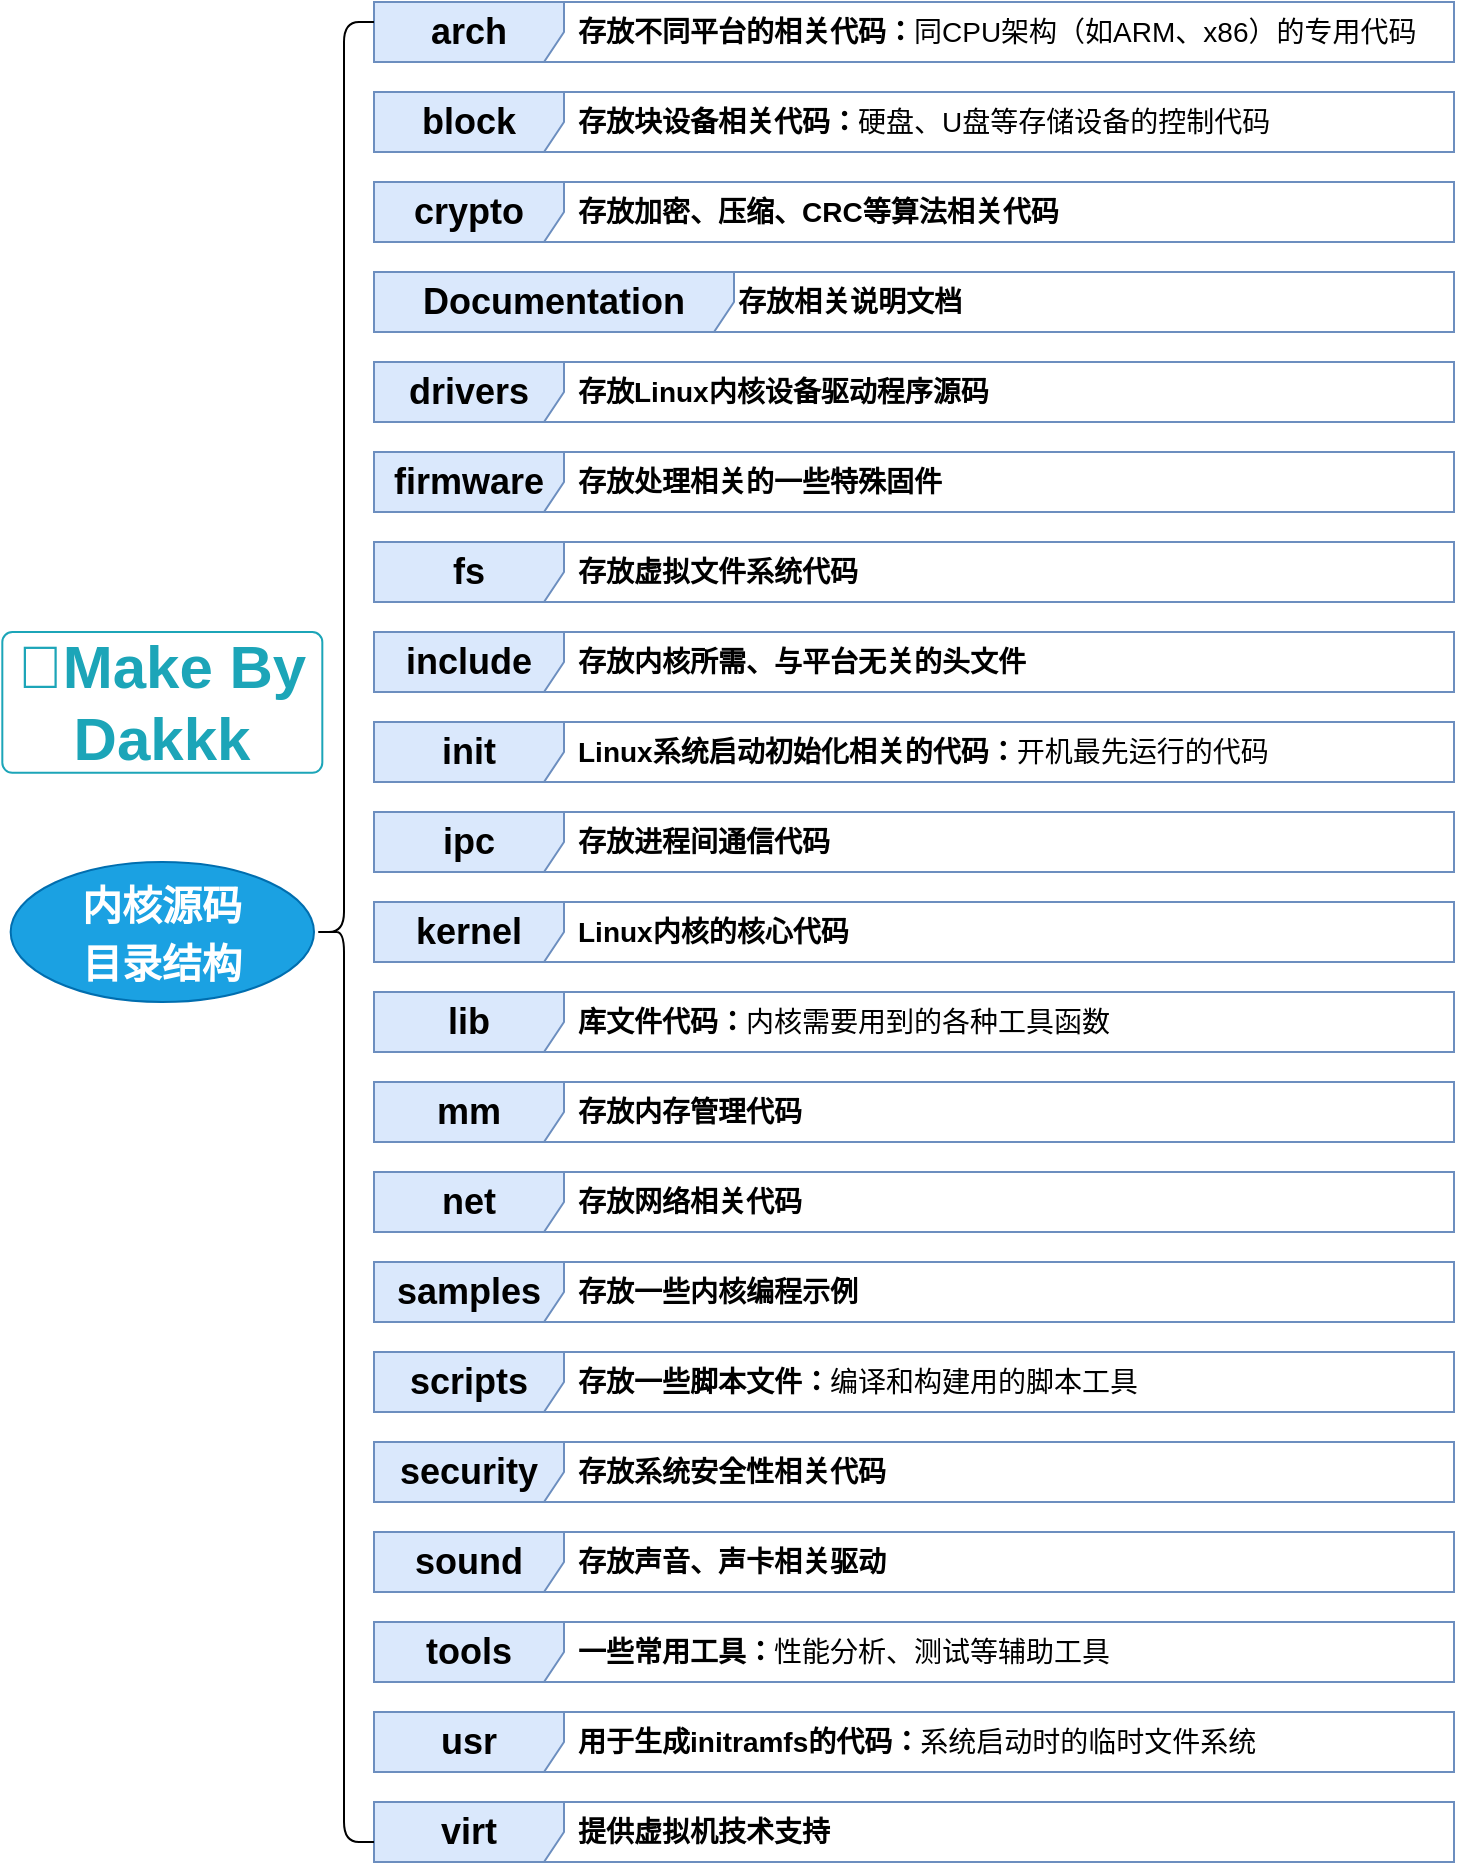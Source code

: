 <mxfile version="27.0.9">
  <diagram name="第 1 页" id="GB1xUkGNx0EfG39duT8A">
    <mxGraphModel dx="2066" dy="1201" grid="1" gridSize="10" guides="1" tooltips="1" connect="1" arrows="1" fold="1" page="1" pageScale="1" pageWidth="1169" pageHeight="1654" math="0" shadow="0">
      <root>
        <mxCell id="0" />
        <mxCell id="1" parent="0" />
        <mxCell id="GKl5spMRml193SK381mk-1" value="&lt;h1&gt;&lt;span style=&quot;font-size: 20px;&quot;&gt;内核源码&lt;br&gt;目录结构&lt;/span&gt;&lt;/h1&gt;" style="ellipse;whiteSpace=wrap;html=1;fillColor=#1ba1e2;strokeColor=#006EAF;fontColor=#ffffff;fontStyle=1" parent="1" vertex="1">
          <mxGeometry x="48.33" y="690" width="151.67" height="70" as="geometry" />
        </mxCell>
        <mxCell id="GKl5spMRml193SK381mk-23" value="&lt;font style=&quot;font-size: 18px;&quot;&gt;&lt;b&gt;arch&lt;/b&gt;&lt;/font&gt;" style="shape=umlFrame;whiteSpace=wrap;html=1;pointerEvents=0;recursiveResize=0;container=1;collapsible=0;width=95;fillColor=#dae8fc;strokeColor=#6c8ebf;height=30;" parent="1" vertex="1">
          <mxGeometry x="230" y="260" width="540" height="30" as="geometry" />
        </mxCell>
        <mxCell id="GKl5spMRml193SK381mk-3" value="&lt;b&gt;存放不同平台的相关代码：&lt;/b&gt;同CPU架构（如ARM、x86）的专用代码" style="text;html=1;align=left;verticalAlign=middle;whiteSpace=wrap;rounded=0;fillColor=none;strokeColor=none;dashed=1;fontSize=14;" parent="GKl5spMRml193SK381mk-23" vertex="1">
          <mxGeometry x="100" width="440" height="30" as="geometry" />
        </mxCell>
        <mxCell id="GKl5spMRml193SK381mk-55" value="&lt;font style=&quot;font-size: 18px;&quot;&gt;&lt;b&gt;block&lt;/b&gt;&lt;/font&gt;" style="shape=umlFrame;whiteSpace=wrap;html=1;pointerEvents=0;recursiveResize=0;container=1;collapsible=0;width=95;fillColor=#dae8fc;strokeColor=#6c8ebf;height=30;" parent="1" vertex="1">
          <mxGeometry x="230" y="305" width="540" height="30" as="geometry" />
        </mxCell>
        <mxCell id="GKl5spMRml193SK381mk-56" value="&lt;b&gt;存放块设备相关代码：&lt;/b&gt;硬盘、U盘等存储设备的控制代码" style="text;html=1;align=left;verticalAlign=middle;whiteSpace=wrap;rounded=0;fillColor=none;strokeColor=none;dashed=1;fontSize=14;" parent="GKl5spMRml193SK381mk-55" vertex="1">
          <mxGeometry x="100" width="440" height="30" as="geometry" />
        </mxCell>
        <mxCell id="GKl5spMRml193SK381mk-57" value="&lt;font style=&quot;font-size: 18px;&quot;&gt;&lt;b&gt;crypto&lt;/b&gt;&lt;/font&gt;" style="shape=umlFrame;whiteSpace=wrap;html=1;pointerEvents=0;recursiveResize=0;container=1;collapsible=0;width=95;fillColor=#dae8fc;strokeColor=#6c8ebf;height=30;" parent="1" vertex="1">
          <mxGeometry x="230" y="350" width="540" height="30" as="geometry" />
        </mxCell>
        <mxCell id="GKl5spMRml193SK381mk-58" value="&lt;b&gt;存放加密、压缩、CRC等算法相关代码&lt;/b&gt;" style="text;html=1;align=left;verticalAlign=middle;whiteSpace=wrap;rounded=0;fillColor=none;strokeColor=none;dashed=1;fontSize=14;" parent="GKl5spMRml193SK381mk-57" vertex="1">
          <mxGeometry x="100" width="440" height="30" as="geometry" />
        </mxCell>
        <mxCell id="GKl5spMRml193SK381mk-59" value="&lt;font style=&quot;font-size: 18px;&quot;&gt;&lt;b&gt;Documentation&lt;/b&gt;&lt;/font&gt;" style="shape=umlFrame;whiteSpace=wrap;html=1;pointerEvents=0;recursiveResize=0;container=1;collapsible=0;width=180;fillColor=#dae8fc;strokeColor=#6c8ebf;height=30;" parent="1" vertex="1">
          <mxGeometry x="230" y="395" width="540" height="30" as="geometry" />
        </mxCell>
        <mxCell id="GKl5spMRml193SK381mk-60" value="&lt;b&gt;存放相关说明文档&lt;/b&gt;" style="text;html=1;align=left;verticalAlign=middle;whiteSpace=wrap;rounded=0;fillColor=none;strokeColor=none;dashed=1;fontSize=14;" parent="GKl5spMRml193SK381mk-59" vertex="1">
          <mxGeometry x="180" width="360" height="30" as="geometry" />
        </mxCell>
        <mxCell id="GKl5spMRml193SK381mk-61" value="&lt;font style=&quot;font-size: 18px;&quot;&gt;&lt;b&gt;drivers&lt;/b&gt;&lt;/font&gt;" style="shape=umlFrame;whiteSpace=wrap;html=1;pointerEvents=0;recursiveResize=0;container=1;collapsible=0;width=95;fillColor=#dae8fc;strokeColor=#6c8ebf;height=30;" parent="1" vertex="1">
          <mxGeometry x="230" y="440" width="540" height="30" as="geometry" />
        </mxCell>
        <mxCell id="GKl5spMRml193SK381mk-62" value="&lt;b&gt;存放Linux内核设备驱动程序源码&lt;/b&gt;" style="text;html=1;align=left;verticalAlign=middle;whiteSpace=wrap;rounded=0;fillColor=none;strokeColor=none;dashed=1;fontSize=14;" parent="GKl5spMRml193SK381mk-61" vertex="1">
          <mxGeometry x="100" width="440" height="30" as="geometry" />
        </mxCell>
        <mxCell id="GKl5spMRml193SK381mk-63" value="&lt;font style=&quot;font-size: 18px;&quot;&gt;&lt;b&gt;firmware&lt;/b&gt;&lt;/font&gt;" style="shape=umlFrame;whiteSpace=wrap;html=1;pointerEvents=0;recursiveResize=0;container=1;collapsible=0;width=95;fillColor=#dae8fc;strokeColor=#6c8ebf;height=30;" parent="1" vertex="1">
          <mxGeometry x="230" y="485" width="540" height="30" as="geometry" />
        </mxCell>
        <mxCell id="GKl5spMRml193SK381mk-64" value="&lt;b&gt;存放处理相关的一些特殊固件&lt;/b&gt;" style="text;html=1;align=left;verticalAlign=middle;whiteSpace=wrap;rounded=0;fillColor=none;strokeColor=none;dashed=1;fontSize=14;" parent="GKl5spMRml193SK381mk-63" vertex="1">
          <mxGeometry x="100" width="440" height="30" as="geometry" />
        </mxCell>
        <mxCell id="GKl5spMRml193SK381mk-65" value="&lt;font style=&quot;font-size: 18px;&quot;&gt;&lt;b&gt;fs&lt;/b&gt;&lt;/font&gt;" style="shape=umlFrame;whiteSpace=wrap;html=1;pointerEvents=0;recursiveResize=0;container=1;collapsible=0;width=95;fillColor=#dae8fc;strokeColor=#6c8ebf;height=30;" parent="1" vertex="1">
          <mxGeometry x="230" y="530" width="540" height="30" as="geometry" />
        </mxCell>
        <mxCell id="GKl5spMRml193SK381mk-66" value="&lt;b&gt;存放虚拟文件系统代码&lt;/b&gt;" style="text;html=1;align=left;verticalAlign=middle;whiteSpace=wrap;rounded=0;fillColor=none;strokeColor=none;dashed=1;fontSize=14;" parent="GKl5spMRml193SK381mk-65" vertex="1">
          <mxGeometry x="100" width="440" height="30" as="geometry" />
        </mxCell>
        <mxCell id="GKl5spMRml193SK381mk-67" value="&lt;font style=&quot;font-size: 18px;&quot;&gt;&lt;b&gt;include&lt;/b&gt;&lt;/font&gt;" style="shape=umlFrame;whiteSpace=wrap;html=1;pointerEvents=0;recursiveResize=0;container=1;collapsible=0;width=95;fillColor=#dae8fc;strokeColor=#6c8ebf;height=30;" parent="1" vertex="1">
          <mxGeometry x="230" y="575" width="540" height="30" as="geometry" />
        </mxCell>
        <mxCell id="GKl5spMRml193SK381mk-68" value="&lt;b&gt;存放内核所需、与平台无关的头文件&lt;/b&gt;" style="text;html=1;align=left;verticalAlign=middle;whiteSpace=wrap;rounded=0;fillColor=none;strokeColor=none;dashed=1;fontSize=14;" parent="GKl5spMRml193SK381mk-67" vertex="1">
          <mxGeometry x="100" width="440" height="30" as="geometry" />
        </mxCell>
        <mxCell id="GKl5spMRml193SK381mk-69" value="&lt;font style=&quot;font-size: 18px;&quot;&gt;&lt;b&gt;init&lt;/b&gt;&lt;/font&gt;" style="shape=umlFrame;whiteSpace=wrap;html=1;pointerEvents=0;recursiveResize=0;container=1;collapsible=0;width=95;fillColor=#dae8fc;strokeColor=#6c8ebf;height=30;" parent="1" vertex="1">
          <mxGeometry x="230" y="620" width="540" height="30" as="geometry" />
        </mxCell>
        <mxCell id="GKl5spMRml193SK381mk-70" value="&lt;b&gt;Linux系统启动初始化相关的代码：&lt;/b&gt;开机最先运行的代码" style="text;html=1;align=left;verticalAlign=middle;whiteSpace=wrap;rounded=0;fillColor=none;strokeColor=none;dashed=1;fontSize=14;" parent="GKl5spMRml193SK381mk-69" vertex="1">
          <mxGeometry x="100" width="440" height="30" as="geometry" />
        </mxCell>
        <mxCell id="GKl5spMRml193SK381mk-71" value="&lt;font style=&quot;font-size: 18px;&quot;&gt;&lt;b&gt;ipc&lt;/b&gt;&lt;/font&gt;" style="shape=umlFrame;whiteSpace=wrap;html=1;pointerEvents=0;recursiveResize=0;container=1;collapsible=0;width=95;fillColor=#dae8fc;strokeColor=#6c8ebf;height=30;" parent="1" vertex="1">
          <mxGeometry x="230" y="665" width="540" height="30" as="geometry" />
        </mxCell>
        <mxCell id="GKl5spMRml193SK381mk-72" value="&lt;b&gt;存放进程间通信代码&lt;/b&gt;" style="text;html=1;align=left;verticalAlign=middle;whiteSpace=wrap;rounded=0;fillColor=none;strokeColor=none;dashed=1;fontSize=14;" parent="GKl5spMRml193SK381mk-71" vertex="1">
          <mxGeometry x="100" width="440" height="30" as="geometry" />
        </mxCell>
        <mxCell id="GKl5spMRml193SK381mk-73" value="&lt;font style=&quot;font-size: 18px;&quot;&gt;&lt;b&gt;kernel&lt;/b&gt;&lt;/font&gt;" style="shape=umlFrame;whiteSpace=wrap;html=1;pointerEvents=0;recursiveResize=0;container=1;collapsible=0;width=95;fillColor=#dae8fc;strokeColor=#6c8ebf;height=30;" parent="1" vertex="1">
          <mxGeometry x="230" y="710" width="540" height="30" as="geometry" />
        </mxCell>
        <mxCell id="GKl5spMRml193SK381mk-74" value="&lt;b&gt;Linux内核的核心代码&lt;/b&gt;" style="text;html=1;align=left;verticalAlign=middle;whiteSpace=wrap;rounded=0;fillColor=none;strokeColor=none;dashed=1;fontSize=14;" parent="GKl5spMRml193SK381mk-73" vertex="1">
          <mxGeometry x="100" width="440" height="30" as="geometry" />
        </mxCell>
        <mxCell id="GKl5spMRml193SK381mk-75" value="&lt;font style=&quot;font-size: 18px;&quot;&gt;&lt;b&gt;lib&lt;/b&gt;&lt;/font&gt;" style="shape=umlFrame;whiteSpace=wrap;html=1;pointerEvents=0;recursiveResize=0;container=1;collapsible=0;width=95;fillColor=#dae8fc;strokeColor=#6c8ebf;height=30;" parent="1" vertex="1">
          <mxGeometry x="230" y="755" width="540" height="30" as="geometry" />
        </mxCell>
        <mxCell id="GKl5spMRml193SK381mk-76" value="&lt;b&gt;库文件代码：&lt;/b&gt;内核需要用到的各种工具函数" style="text;html=1;align=left;verticalAlign=middle;whiteSpace=wrap;rounded=0;fillColor=none;strokeColor=none;dashed=1;fontSize=14;" parent="GKl5spMRml193SK381mk-75" vertex="1">
          <mxGeometry x="100" width="440" height="30" as="geometry" />
        </mxCell>
        <mxCell id="GKl5spMRml193SK381mk-77" value="&lt;font style=&quot;font-size: 18px;&quot;&gt;&lt;b&gt;mm&lt;/b&gt;&lt;/font&gt;" style="shape=umlFrame;whiteSpace=wrap;html=1;pointerEvents=0;recursiveResize=0;container=1;collapsible=0;width=95;fillColor=#dae8fc;strokeColor=#6c8ebf;height=30;" parent="1" vertex="1">
          <mxGeometry x="230" y="800" width="540" height="30" as="geometry" />
        </mxCell>
        <mxCell id="GKl5spMRml193SK381mk-78" value="&lt;b&gt;存放内存管理代码&lt;/b&gt;" style="text;html=1;align=left;verticalAlign=middle;whiteSpace=wrap;rounded=0;fillColor=none;strokeColor=none;dashed=1;fontSize=14;" parent="GKl5spMRml193SK381mk-77" vertex="1">
          <mxGeometry x="100" width="440" height="30" as="geometry" />
        </mxCell>
        <mxCell id="GKl5spMRml193SK381mk-79" value="&lt;font style=&quot;font-size: 18px;&quot;&gt;&lt;b&gt;net&lt;/b&gt;&lt;/font&gt;" style="shape=umlFrame;whiteSpace=wrap;html=1;pointerEvents=0;recursiveResize=0;container=1;collapsible=0;width=95;fillColor=#dae8fc;strokeColor=#6c8ebf;height=30;" parent="1" vertex="1">
          <mxGeometry x="230" y="845" width="540" height="30" as="geometry" />
        </mxCell>
        <mxCell id="GKl5spMRml193SK381mk-80" value="&lt;b&gt;存放网络相关代码&lt;/b&gt;" style="text;html=1;align=left;verticalAlign=middle;whiteSpace=wrap;rounded=0;fillColor=none;strokeColor=none;dashed=1;fontSize=14;" parent="GKl5spMRml193SK381mk-79" vertex="1">
          <mxGeometry x="100" width="440" height="30" as="geometry" />
        </mxCell>
        <mxCell id="GKl5spMRml193SK381mk-81" value="&lt;font style=&quot;font-size: 18px;&quot;&gt;&lt;b&gt;samples&lt;/b&gt;&lt;/font&gt;" style="shape=umlFrame;whiteSpace=wrap;html=1;pointerEvents=0;recursiveResize=0;container=1;collapsible=0;width=95;fillColor=#dae8fc;strokeColor=#6c8ebf;height=30;" parent="1" vertex="1">
          <mxGeometry x="230" y="890" width="540" height="30" as="geometry" />
        </mxCell>
        <mxCell id="GKl5spMRml193SK381mk-82" value="&lt;b&gt;存放一些内核编程示例&lt;/b&gt;" style="text;html=1;align=left;verticalAlign=middle;whiteSpace=wrap;rounded=0;fillColor=none;strokeColor=none;dashed=1;fontSize=14;" parent="GKl5spMRml193SK381mk-81" vertex="1">
          <mxGeometry x="100" width="440" height="30" as="geometry" />
        </mxCell>
        <mxCell id="GKl5spMRml193SK381mk-83" value="&lt;font style=&quot;font-size: 18px;&quot;&gt;&lt;b&gt;scripts&lt;/b&gt;&lt;/font&gt;" style="shape=umlFrame;whiteSpace=wrap;html=1;pointerEvents=0;recursiveResize=0;container=1;collapsible=0;width=95;fillColor=#dae8fc;strokeColor=#6c8ebf;height=30;" parent="1" vertex="1">
          <mxGeometry x="230" y="935" width="540" height="30" as="geometry" />
        </mxCell>
        <mxCell id="GKl5spMRml193SK381mk-84" value="&lt;b&gt;存放一些脚本文件：&lt;/b&gt;编译和构建用的脚本工具" style="text;html=1;align=left;verticalAlign=middle;whiteSpace=wrap;rounded=0;fillColor=none;strokeColor=none;dashed=1;fontSize=14;" parent="GKl5spMRml193SK381mk-83" vertex="1">
          <mxGeometry x="100" width="440" height="30" as="geometry" />
        </mxCell>
        <mxCell id="GKl5spMRml193SK381mk-85" value="&lt;font style=&quot;font-size: 18px;&quot;&gt;&lt;b&gt;security&lt;/b&gt;&lt;/font&gt;" style="shape=umlFrame;whiteSpace=wrap;html=1;pointerEvents=0;recursiveResize=0;container=1;collapsible=0;width=95;fillColor=#dae8fc;strokeColor=#6c8ebf;height=30;" parent="1" vertex="1">
          <mxGeometry x="230" y="980" width="540" height="30" as="geometry" />
        </mxCell>
        <mxCell id="GKl5spMRml193SK381mk-86" value="&lt;b&gt;存放系统安全性相关代码&lt;/b&gt;" style="text;html=1;align=left;verticalAlign=middle;whiteSpace=wrap;rounded=0;fillColor=none;strokeColor=none;dashed=1;fontSize=14;" parent="GKl5spMRml193SK381mk-85" vertex="1">
          <mxGeometry x="100" width="440" height="30" as="geometry" />
        </mxCell>
        <mxCell id="GKl5spMRml193SK381mk-87" value="&lt;font style=&quot;font-size: 18px;&quot;&gt;&lt;b&gt;sound&lt;/b&gt;&lt;/font&gt;" style="shape=umlFrame;whiteSpace=wrap;html=1;pointerEvents=0;recursiveResize=0;container=1;collapsible=0;width=95;fillColor=#dae8fc;strokeColor=#6c8ebf;height=30;" parent="1" vertex="1">
          <mxGeometry x="230" y="1025" width="540" height="30" as="geometry" />
        </mxCell>
        <mxCell id="GKl5spMRml193SK381mk-88" value="&lt;b&gt;存放声音、声卡相关驱动&lt;/b&gt;" style="text;html=1;align=left;verticalAlign=middle;whiteSpace=wrap;rounded=0;fillColor=none;strokeColor=none;dashed=1;fontSize=14;" parent="GKl5spMRml193SK381mk-87" vertex="1">
          <mxGeometry x="100" width="440" height="30" as="geometry" />
        </mxCell>
        <mxCell id="GKl5spMRml193SK381mk-89" value="&lt;font style=&quot;font-size: 18px;&quot;&gt;&lt;b&gt;tools&lt;/b&gt;&lt;/font&gt;" style="shape=umlFrame;whiteSpace=wrap;html=1;pointerEvents=0;recursiveResize=0;container=1;collapsible=0;width=95;fillColor=#dae8fc;strokeColor=#6c8ebf;height=30;" parent="1" vertex="1">
          <mxGeometry x="230" y="1070" width="540" height="30" as="geometry" />
        </mxCell>
        <mxCell id="GKl5spMRml193SK381mk-90" value="&lt;b&gt;一些常用工具：&lt;/b&gt;性能分析、测试等辅助工具" style="text;html=1;align=left;verticalAlign=middle;whiteSpace=wrap;rounded=0;fillColor=none;strokeColor=none;dashed=1;fontSize=14;" parent="GKl5spMRml193SK381mk-89" vertex="1">
          <mxGeometry x="100" width="440" height="30" as="geometry" />
        </mxCell>
        <mxCell id="GKl5spMRml193SK381mk-91" value="&lt;font style=&quot;font-size: 18px;&quot;&gt;&lt;b&gt;usr&lt;/b&gt;&lt;/font&gt;" style="shape=umlFrame;whiteSpace=wrap;html=1;pointerEvents=0;recursiveResize=0;container=1;collapsible=0;width=95;fillColor=#dae8fc;strokeColor=#6c8ebf;height=30;" parent="1" vertex="1">
          <mxGeometry x="230" y="1115" width="540" height="30" as="geometry" />
        </mxCell>
        <mxCell id="GKl5spMRml193SK381mk-92" value="&lt;b&gt;用于生成initramfs的代码：&lt;/b&gt;系统启动时的临时文件系统" style="text;html=1;align=left;verticalAlign=middle;whiteSpace=wrap;rounded=0;fillColor=none;strokeColor=none;dashed=1;fontSize=14;" parent="GKl5spMRml193SK381mk-91" vertex="1">
          <mxGeometry x="100" width="440" height="30" as="geometry" />
        </mxCell>
        <mxCell id="GKl5spMRml193SK381mk-93" value="&lt;font style=&quot;font-size: 18px;&quot;&gt;&lt;b&gt;virt&lt;/b&gt;&lt;/font&gt;" style="shape=umlFrame;whiteSpace=wrap;html=1;pointerEvents=0;recursiveResize=0;container=1;collapsible=0;width=95;fillColor=#dae8fc;strokeColor=#6c8ebf;height=30;" parent="1" vertex="1">
          <mxGeometry x="230" y="1160" width="540" height="30" as="geometry" />
        </mxCell>
        <mxCell id="GKl5spMRml193SK381mk-94" value="&lt;b&gt;提供虚拟机技术支持&lt;/b&gt;" style="text;html=1;align=left;verticalAlign=middle;whiteSpace=wrap;rounded=0;fillColor=none;strokeColor=none;dashed=1;fontSize=14;" parent="GKl5spMRml193SK381mk-93" vertex="1">
          <mxGeometry x="100" width="440" height="30" as="geometry" />
        </mxCell>
        <mxCell id="GKl5spMRml193SK381mk-101" value="" style="shape=curlyBracket;whiteSpace=wrap;html=1;rounded=1;labelPosition=left;verticalLabelPosition=middle;align=right;verticalAlign=middle;" parent="1" vertex="1">
          <mxGeometry x="200" y="270" width="30" height="910" as="geometry" />
        </mxCell>
        <mxCell id="GKl5spMRml193SK381mk-102" value="&lt;font style=&quot;font-size: 30px;&quot;&gt;🌻Make By Dakkk&lt;/font&gt;" style="html=1;shadow=0;dashed=0;shape=mxgraph.bootstrap.rrect;rSize=5;strokeColor=#1CA5B8;strokeWidth=1;fillColor=none;fontColor=#1CA5B8;whiteSpace=wrap;align=center;verticalAlign=middle;spacingLeft=0;fontStyle=1;fontSize=16;spacing=5;" parent="1" vertex="1">
          <mxGeometry x="44.16" y="575" width="160" height="70.39" as="geometry" />
        </mxCell>
      </root>
    </mxGraphModel>
  </diagram>
</mxfile>
